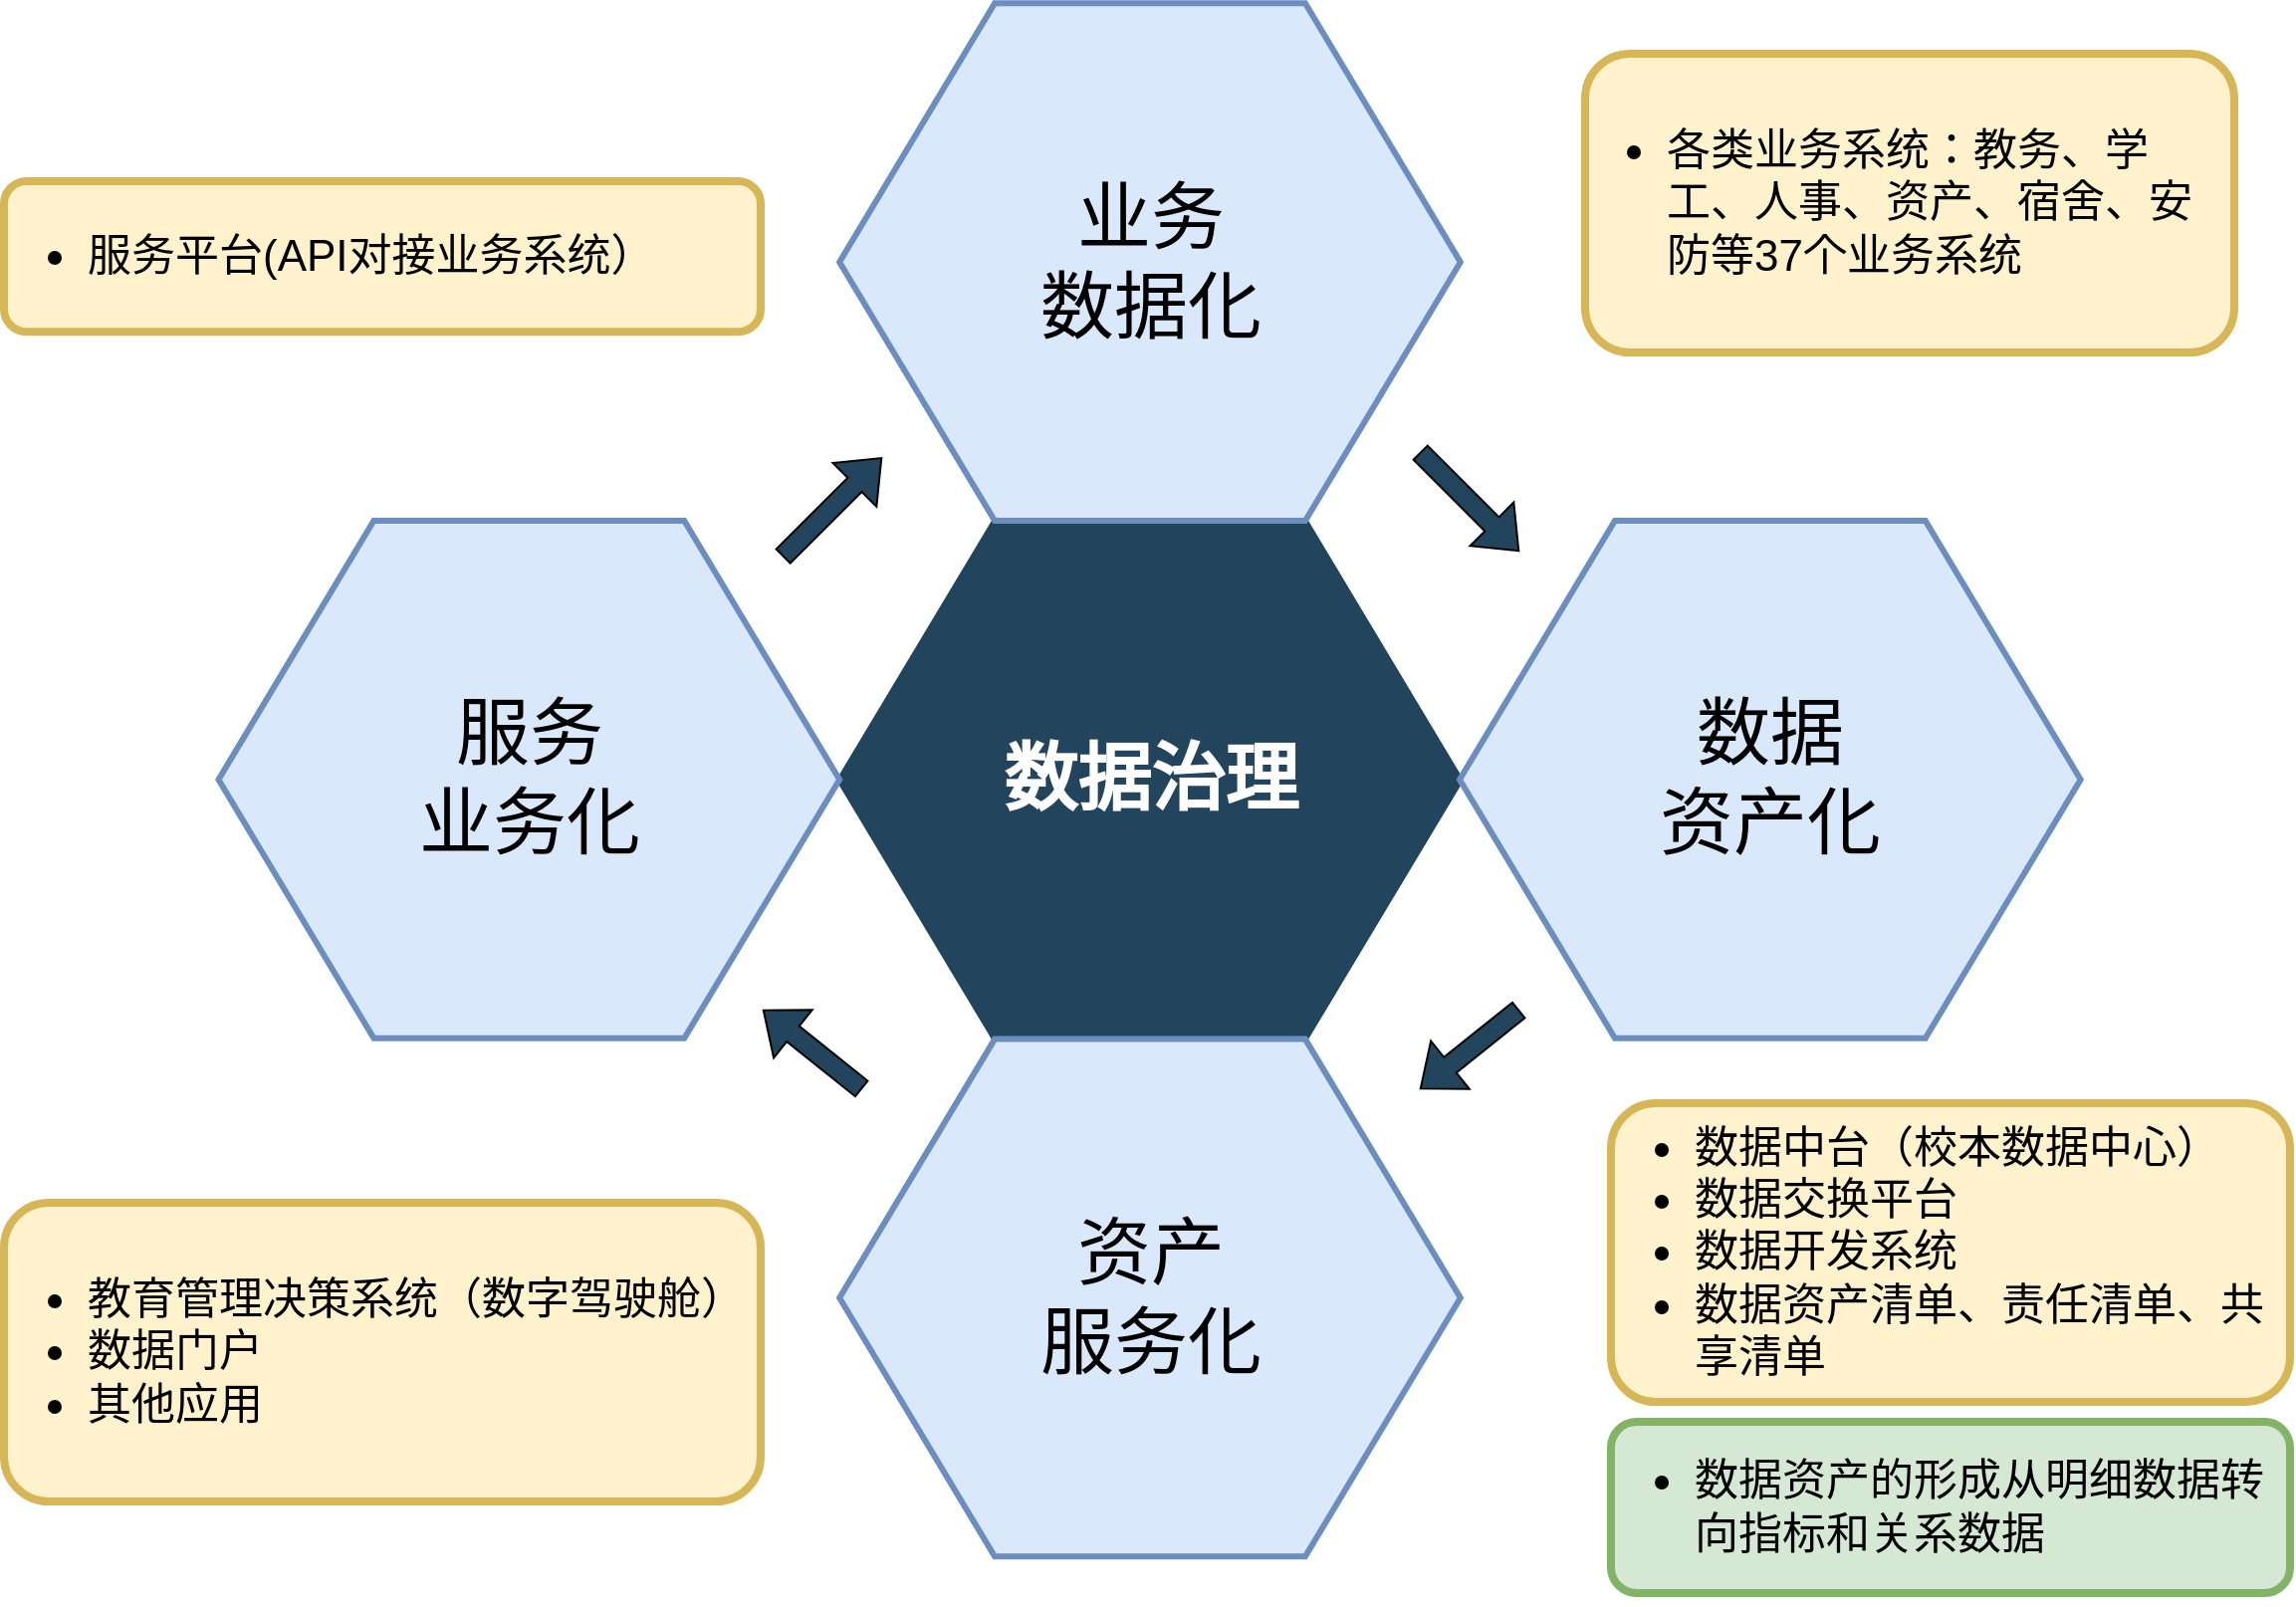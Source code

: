 <mxfile version="21.7.5" type="github">
  <diagram id="07fea595-8f29-1299-0266-81d95cde20df" name="Page-1">
    <mxGraphModel dx="1406" dy="-1668" grid="0" gridSize="10" guides="1" tooltips="1" connect="1" arrows="1" fold="1" page="1" pageScale="1" pageWidth="1169" pageHeight="827" background="none" math="0" shadow="0">
      <root>
        <mxCell id="0" />
        <mxCell id="1" parent="0" />
        <mxCell id="644" value="&lt;font color=&quot;#ffffff&quot; style=&quot;font-size: 37px;&quot;&gt;&lt;span style=&quot;font-size: 37px;&quot;&gt;&lt;b style=&quot;font-size: 37px;&quot;&gt;数据治理&lt;br&gt;&lt;/b&gt;&lt;/span&gt;&lt;/font&gt;" style="shape=hexagon;perimeter=hexagonPerimeter2;whiteSpace=wrap;html=1;shadow=0;labelBackgroundColor=none;strokeColor=#23445D;fillColor=#23445D;gradientColor=none;fontFamily=Helvetica;fontSize=37;fontColor=#23445d;align=center;strokeWidth=3;" parent="1" vertex="1">
          <mxGeometry x="428.579" y="2764.798" width="311.842" height="259.868" as="geometry" />
        </mxCell>
        <mxCell id="645" value="" style="triangle;whiteSpace=wrap;html=1;shadow=0;labelBackgroundColor=none;strokeColor=none;fillColor=#FFFFFF;fontFamily=Helvetica;fontSize=17;fontColor=#23445d;align=center;rotation=90;gradientColor=none;flipV=1;flipH=1;opacity=20;" parent="1" vertex="1">
          <mxGeometry x="309.5" y="2782.667" width="72" height="152" as="geometry" />
        </mxCell>
        <mxCell id="646" value="&lt;font style=&quot;font-size: 37px;&quot;&gt;业务&lt;br style=&quot;font-size: 37px;&quot;&gt;数据化&lt;/font&gt;" style="shape=hexagon;perimeter=hexagonPerimeter2;whiteSpace=wrap;html=1;shadow=0;labelBackgroundColor=none;strokeColor=#6c8ebf;fillColor=#dae8fc;fontFamily=Helvetica;fontSize=37;align=center;strokeWidth=3;" parent="1" vertex="1">
          <mxGeometry x="428.579" y="2504.667" width="311.842" height="259.868" as="geometry" />
        </mxCell>
        <mxCell id="648" value="&lt;font style=&quot;font-size: 37px;&quot;&gt;数据&lt;br style=&quot;font-size: 37px;&quot;&gt;资产化&lt;/font&gt;" style="shape=hexagon;perimeter=hexagonPerimeter2;whiteSpace=wrap;html=1;shadow=0;labelBackgroundColor=none;strokeColor=#6c8ebf;fillColor=#dae8fc;fontFamily=Helvetica;fontSize=37;align=center;strokeWidth=3;" parent="1" vertex="1">
          <mxGeometry x="739.998" y="2764.535" width="311.842" height="259.868" as="geometry" />
        </mxCell>
        <mxCell id="649" value="&lt;font style=&quot;font-size: 37px;&quot;&gt;资产&lt;br style=&quot;font-size: 37px;&quot;&gt;服务化&lt;/font&gt;" style="shape=hexagon;perimeter=hexagonPerimeter2;whiteSpace=wrap;html=1;shadow=0;labelBackgroundColor=none;strokeColor=#6c8ebf;fillColor=#dae8fc;fontFamily=Helvetica;fontSize=37;align=center;strokeWidth=3;" parent="1" vertex="1">
          <mxGeometry x="428.579" y="3024.798" width="311.842" height="259.868" as="geometry" />
        </mxCell>
        <mxCell id="651" value="&lt;font style=&quot;font-size: 37px;&quot;&gt;服务&lt;br style=&quot;font-size: 37px;&quot;&gt;业务化&lt;br style=&quot;font-size: 37px;&quot;&gt;&lt;/font&gt;" style="shape=hexagon;perimeter=hexagonPerimeter2;whiteSpace=wrap;html=1;shadow=0;labelBackgroundColor=none;strokeColor=#6c8ebf;fillColor=#dae8fc;fontFamily=Helvetica;fontSize=37;align=center;strokeWidth=3;" parent="1" vertex="1">
          <mxGeometry x="116.74" y="2764.54" width="311.842" height="259.868" as="geometry" />
        </mxCell>
        <mxCell id="ly6Jiqgfz2qiB4Dlfhox-658" value="" style="shape=flexArrow;endArrow=classic;html=1;rounded=0;fillColor=#23445d;" edge="1" parent="1">
          <mxGeometry width="50" height="50" relative="1" as="geometry">
            <mxPoint x="400" y="2782.67" as="sourcePoint" />
            <mxPoint x="450" y="2732.67" as="targetPoint" />
          </mxGeometry>
        </mxCell>
        <mxCell id="ly6Jiqgfz2qiB4Dlfhox-660" value="" style="shape=flexArrow;endArrow=classic;html=1;rounded=0;fillColor=#23445d;" edge="1" parent="1">
          <mxGeometry width="50" height="50" relative="1" as="geometry">
            <mxPoint x="720" y="2730" as="sourcePoint" />
            <mxPoint x="770" y="2780" as="targetPoint" />
          </mxGeometry>
        </mxCell>
        <mxCell id="ly6Jiqgfz2qiB4Dlfhox-661" value="" style="shape=flexArrow;endArrow=classic;html=1;rounded=0;fillColor=#23445d;" edge="1" parent="1">
          <mxGeometry width="50" height="50" relative="1" as="geometry">
            <mxPoint x="440" y="3050" as="sourcePoint" />
            <mxPoint x="390" y="3010" as="targetPoint" />
          </mxGeometry>
        </mxCell>
        <mxCell id="ly6Jiqgfz2qiB4Dlfhox-662" value="" style="shape=flexArrow;endArrow=classic;html=1;rounded=0;fillColor=#23445d;" edge="1" parent="1">
          <mxGeometry width="50" height="50" relative="1" as="geometry">
            <mxPoint x="770" y="3010" as="sourcePoint" />
            <mxPoint x="720" y="3050" as="targetPoint" />
          </mxGeometry>
        </mxCell>
        <mxCell id="ly6Jiqgfz2qiB4Dlfhox-667" value="&lt;ul style=&quot;border-color: var(--border-color); text-align: left; font-size: 22px;&quot;&gt;&lt;li style=&quot;border-color: var(--border-color);&quot;&gt;各类业务系统：教务、学工、人事、资产、宿舍、安防等37个业务系统&lt;/li&gt;&lt;/ul&gt;" style="rounded=1;whiteSpace=wrap;html=1;fillColor=#fff2cc;strokeColor=#d6b656;strokeWidth=4;" vertex="1" parent="1">
          <mxGeometry x="803" y="2530" width="326" height="150" as="geometry" />
        </mxCell>
        <mxCell id="ly6Jiqgfz2qiB4Dlfhox-668" value="&lt;ul style=&quot;font-size: 22px;&quot;&gt;&lt;li&gt;数据中台（校本数据中心）&lt;/li&gt;&lt;li&gt;数据交换平台&lt;/li&gt;&lt;li&gt;数据开发系统&lt;/li&gt;&lt;li&gt;数据资产清单、责任清单、共享清单&lt;/li&gt;&lt;/ul&gt;" style="rounded=1;whiteSpace=wrap;html=1;fillColor=#fff2cc;strokeColor=#d6b656;strokeWidth=4;align=left;" vertex="1" parent="1">
          <mxGeometry x="816" y="3057" width="341" height="150" as="geometry" />
        </mxCell>
        <mxCell id="ly6Jiqgfz2qiB4Dlfhox-669" value="&lt;ul style=&quot;font-size: 22px;&quot;&gt;&lt;li&gt;数据资产的形成从明细数据转向指标和关系数据&lt;/li&gt;&lt;/ul&gt;" style="rounded=1;whiteSpace=wrap;html=1;fillColor=#d5e8d4;strokeColor=#82b366;strokeWidth=4;align=left;" vertex="1" parent="1">
          <mxGeometry x="816" y="3217" width="341" height="86" as="geometry" />
        </mxCell>
        <mxCell id="ly6Jiqgfz2qiB4Dlfhox-670" value="&lt;ul style=&quot;font-size: 22px;&quot;&gt;&lt;li&gt;教育管理决策系统（数字驾驶舱）&lt;/li&gt;&lt;li&gt;数据门户&lt;/li&gt;&lt;li&gt;其他应用&lt;/li&gt;&lt;/ul&gt;" style="rounded=1;whiteSpace=wrap;html=1;fillColor=#fff2cc;strokeColor=#d6b656;strokeWidth=4;align=left;" vertex="1" parent="1">
          <mxGeometry x="9" y="3107" width="380" height="150" as="geometry" />
        </mxCell>
        <mxCell id="ly6Jiqgfz2qiB4Dlfhox-671" value="&lt;ul style=&quot;font-size: 22px;&quot;&gt;&lt;li&gt;服务平台(API对接业务系统）&lt;/li&gt;&lt;/ul&gt;" style="rounded=1;whiteSpace=wrap;html=1;fillColor=#fff2cc;strokeColor=#d6b656;strokeWidth=4;align=left;" vertex="1" parent="1">
          <mxGeometry x="9" y="2594" width="380" height="75.6" as="geometry" />
        </mxCell>
      </root>
    </mxGraphModel>
  </diagram>
</mxfile>
